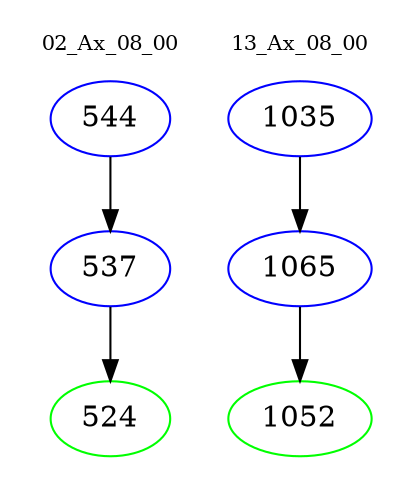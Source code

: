 digraph{
subgraph cluster_0 {
color = white
label = "02_Ax_08_00";
fontsize=10;
T0_544 [label="544", color="blue"]
T0_544 -> T0_537 [color="black"]
T0_537 [label="537", color="blue"]
T0_537 -> T0_524 [color="black"]
T0_524 [label="524", color="green"]
}
subgraph cluster_1 {
color = white
label = "13_Ax_08_00";
fontsize=10;
T1_1035 [label="1035", color="blue"]
T1_1035 -> T1_1065 [color="black"]
T1_1065 [label="1065", color="blue"]
T1_1065 -> T1_1052 [color="black"]
T1_1052 [label="1052", color="green"]
}
}
